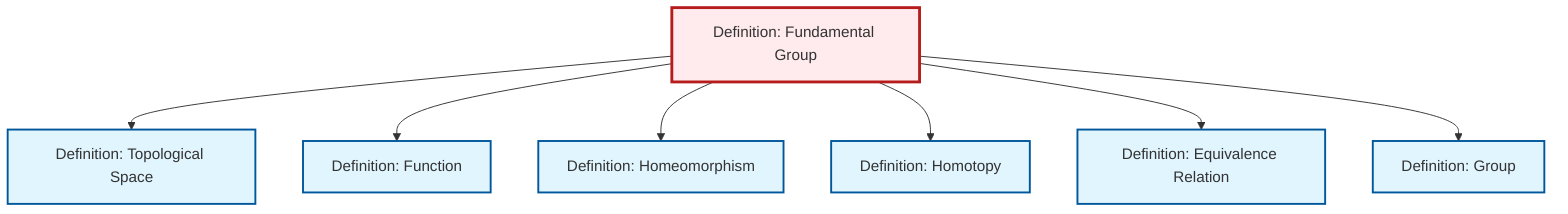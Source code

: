 graph TD
    classDef definition fill:#e1f5fe,stroke:#01579b,stroke-width:2px
    classDef theorem fill:#f3e5f5,stroke:#4a148c,stroke-width:2px
    classDef axiom fill:#fff3e0,stroke:#e65100,stroke-width:2px
    classDef example fill:#e8f5e9,stroke:#1b5e20,stroke-width:2px
    classDef current fill:#ffebee,stroke:#b71c1c,stroke-width:3px
    def-topological-space["Definition: Topological Space"]:::definition
    def-homeomorphism["Definition: Homeomorphism"]:::definition
    def-function["Definition: Function"]:::definition
    def-equivalence-relation["Definition: Equivalence Relation"]:::definition
    def-homotopy["Definition: Homotopy"]:::definition
    def-group["Definition: Group"]:::definition
    def-fundamental-group["Definition: Fundamental Group"]:::definition
    def-fundamental-group --> def-topological-space
    def-fundamental-group --> def-function
    def-fundamental-group --> def-homeomorphism
    def-fundamental-group --> def-homotopy
    def-fundamental-group --> def-equivalence-relation
    def-fundamental-group --> def-group
    class def-fundamental-group current
